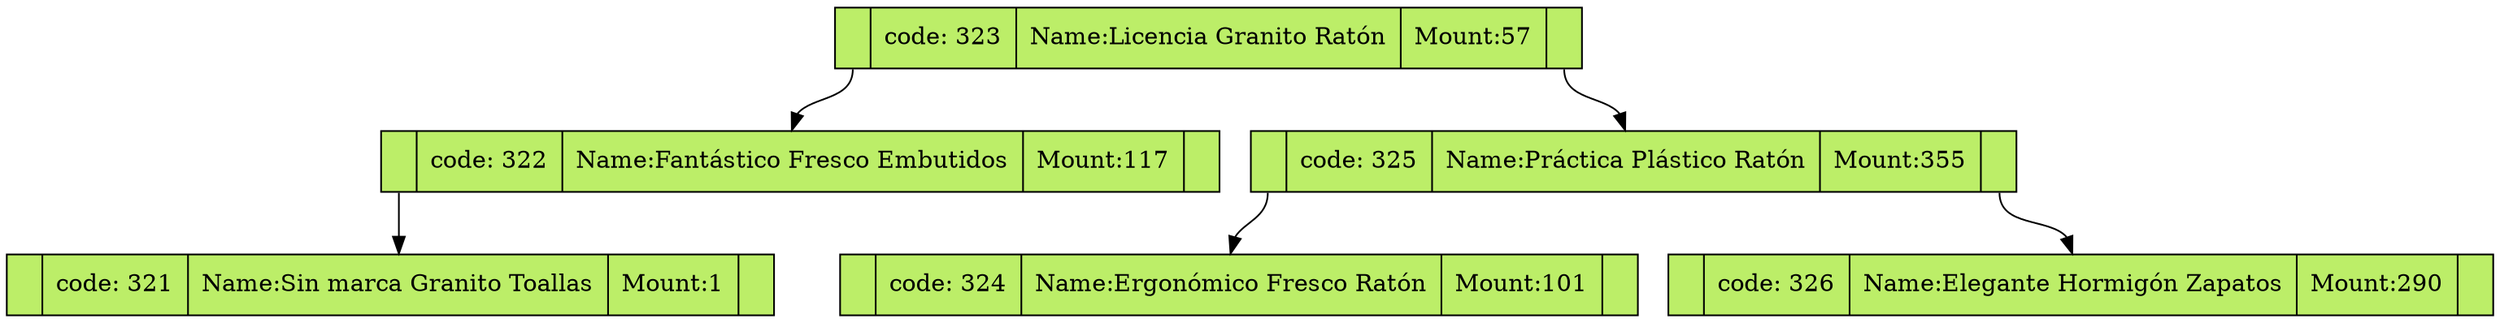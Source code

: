 digraph G{
node[shape="record"];
node0xc0003760b0[label="<f0> | <f1> code: 323|<f2> Name:Licencia Granito Ratón |<f3> Mount:57  | <f4>" style = filled, fillcolor = darkolivegreen2];
node0xc0000a7ef0[label="<f0>|<f1> code: 322|<f2> Name:Fantástico Fresco Embutidos |<f3> Mount:117  | <f4>" style = filled, fillcolor = darkolivegreen2];
node0xc0003760b0:f0 -> node0xc0000a7ef0:f2 
node0xc000376160[label="<f0>|<f1> code: 321|<f2> Name:Sin marca Granito Toallas |<f3> Mount:1  | <f4>" style = filled, fillcolor = darkolivegreen2];
node0xc0000a7ef0:f0 -> node0xc000376160:f2 
node0xc0000a7d90[label="<f0>|<f1> code: 325|<f2> Name:Práctica Plástico Ratón |<f3> Mount:355  | <f4>" style = filled, fillcolor = darkolivegreen2];
node0xc0003760b0:f4 -> node0xc0000a7d90:f2 
node0xc000376000[label="<f0>|<f1> code: 324|<f2> Name:Ergonómico Fresco Ratón |<f3> Mount:101  | <f4>" style = filled, fillcolor = darkolivegreen2];
node0xc0000a7d90:f0 -> node0xc000376000:f2 
node0xc0000a7e40[label="<f0>|<f1> code: 326|<f2> Name:Elegante Hormigón Zapatos |<f3> Mount:290  | <f4>" style = filled, fillcolor = darkolivegreen2];
node0xc0000a7d90:f4 -> node0xc0000a7e40:f2 
} 
